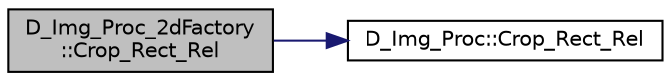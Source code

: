 digraph "D_Img_Proc_2dFactory::Crop_Rect_Rel"
{
 // LATEX_PDF_SIZE
  edge [fontname="Helvetica",fontsize="10",labelfontname="Helvetica",labelfontsize="10"];
  node [fontname="Helvetica",fontsize="10",shape=record];
  rankdir="LR";
  Node1 [label="D_Img_Proc_2dFactory\l::Crop_Rect_Rel",height=0.2,width=0.4,color="black", fillcolor="grey75", style="filled", fontcolor="black",tooltip=" "];
  Node1 -> Node2 [color="midnightblue",fontsize="10",style="solid",fontname="Helvetica"];
  Node2 [label="D_Img_Proc::Crop_Rect_Rel",height=0.2,width=0.4,color="black", fillcolor="white", style="filled",URL="$class_d___img___proc.html#a17f621c80457e1fe03118ead190deab1",tooltip=" "];
}
